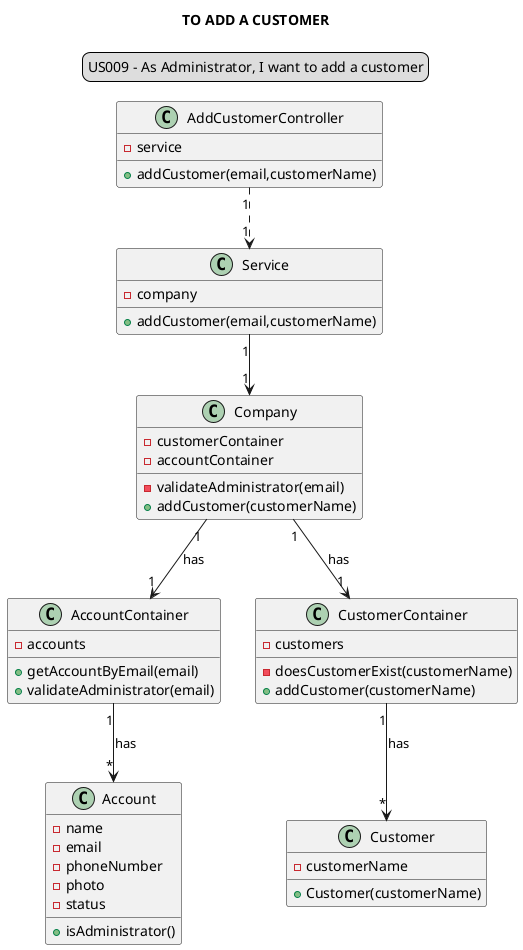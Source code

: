 @startuml

skinparam sequenceMessageAlign center
title TO ADD A CUSTOMER
legend top
US009 - As Administrator, I want to add a customer
end legend

class "AddCustomerController" {
-service
+addCustomer(email,customerName)
}

class "Service"{
-company
+addCustomer(email,customerName)
}

class "Company"{
-customerContainer
-accountContainer
-validateAdministrator(email)
+addCustomer(customerName)
}

class "AccountContainer"{
-accounts
+getAccountByEmail(email)
+validateAdministrator(email)
}

class "Account"{
-name
-email
-phoneNumber
-photo
-status
+isAdministrator()
}

class "CustomerContainer"{
-customers
-doesCustomerExist(customerName)
+addCustomer(customerName)
}

class "Customer"{
-customerName
+Customer(customerName)
}

"AddCustomerController" "1" ..> "1" "Service"
"Service" "1" --> "1" "Company"
"Company" "1"-->"1" "CustomerContainer": has
"Company" "1"-->"1" "AccountContainer": has
"CustomerContainer" "1"-->"*" "Customer": has
"AccountContainer" "1" --> "*" "Account": has

@enduml